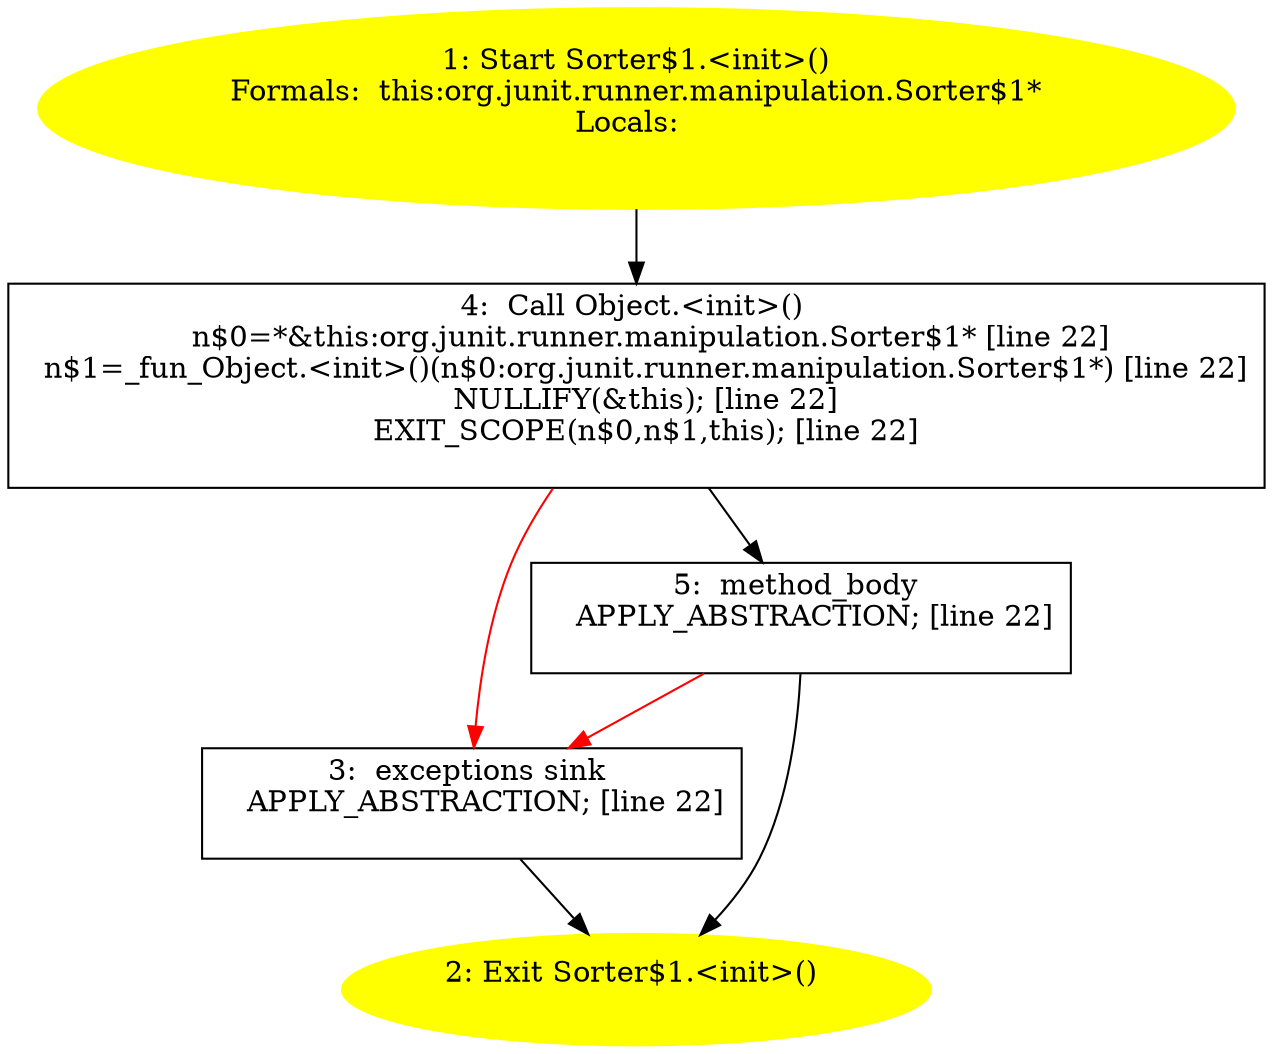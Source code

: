 /* @generated */
digraph cfg {
"org.junit.runner.manipulation.Sorter$1.<init>().b64aad146b8e3009f92a55f0590a9ad9_1" [label="1: Start Sorter$1.<init>()\nFormals:  this:org.junit.runner.manipulation.Sorter$1*\nLocals:  \n  " color=yellow style=filled]
	

	 "org.junit.runner.manipulation.Sorter$1.<init>().b64aad146b8e3009f92a55f0590a9ad9_1" -> "org.junit.runner.manipulation.Sorter$1.<init>().b64aad146b8e3009f92a55f0590a9ad9_4" ;
"org.junit.runner.manipulation.Sorter$1.<init>().b64aad146b8e3009f92a55f0590a9ad9_2" [label="2: Exit Sorter$1.<init>() \n  " color=yellow style=filled]
	

"org.junit.runner.manipulation.Sorter$1.<init>().b64aad146b8e3009f92a55f0590a9ad9_3" [label="3:  exceptions sink \n   APPLY_ABSTRACTION; [line 22]\n " shape="box"]
	

	 "org.junit.runner.manipulation.Sorter$1.<init>().b64aad146b8e3009f92a55f0590a9ad9_3" -> "org.junit.runner.manipulation.Sorter$1.<init>().b64aad146b8e3009f92a55f0590a9ad9_2" ;
"org.junit.runner.manipulation.Sorter$1.<init>().b64aad146b8e3009f92a55f0590a9ad9_4" [label="4:  Call Object.<init>() \n   n$0=*&this:org.junit.runner.manipulation.Sorter$1* [line 22]\n  n$1=_fun_Object.<init>()(n$0:org.junit.runner.manipulation.Sorter$1*) [line 22]\n  NULLIFY(&this); [line 22]\n  EXIT_SCOPE(n$0,n$1,this); [line 22]\n " shape="box"]
	

	 "org.junit.runner.manipulation.Sorter$1.<init>().b64aad146b8e3009f92a55f0590a9ad9_4" -> "org.junit.runner.manipulation.Sorter$1.<init>().b64aad146b8e3009f92a55f0590a9ad9_5" ;
	 "org.junit.runner.manipulation.Sorter$1.<init>().b64aad146b8e3009f92a55f0590a9ad9_4" -> "org.junit.runner.manipulation.Sorter$1.<init>().b64aad146b8e3009f92a55f0590a9ad9_3" [color="red" ];
"org.junit.runner.manipulation.Sorter$1.<init>().b64aad146b8e3009f92a55f0590a9ad9_5" [label="5:  method_body \n   APPLY_ABSTRACTION; [line 22]\n " shape="box"]
	

	 "org.junit.runner.manipulation.Sorter$1.<init>().b64aad146b8e3009f92a55f0590a9ad9_5" -> "org.junit.runner.manipulation.Sorter$1.<init>().b64aad146b8e3009f92a55f0590a9ad9_2" ;
	 "org.junit.runner.manipulation.Sorter$1.<init>().b64aad146b8e3009f92a55f0590a9ad9_5" -> "org.junit.runner.manipulation.Sorter$1.<init>().b64aad146b8e3009f92a55f0590a9ad9_3" [color="red" ];
}
